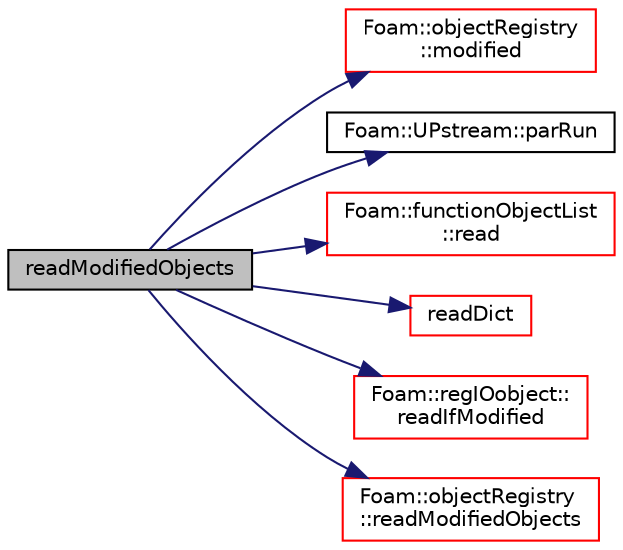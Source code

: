 digraph "readModifiedObjects"
{
  bgcolor="transparent";
  edge [fontname="Helvetica",fontsize="10",labelfontname="Helvetica",labelfontsize="10"];
  node [fontname="Helvetica",fontsize="10",shape=record];
  rankdir="LR";
  Node1 [label="readModifiedObjects",height=0.2,width=0.4,color="black", fillcolor="grey75", style="filled", fontcolor="black"];
  Node1 -> Node2 [color="midnightblue",fontsize="10",style="solid",fontname="Helvetica"];
  Node2 [label="Foam::objectRegistry\l::modified",height=0.2,width=0.4,color="red",URL="$a01729.html#ada2e8961aa742daea78906fa148ec2e1",tooltip="Return true if any of the object&#39;s files have been modified. "];
  Node1 -> Node3 [color="midnightblue",fontsize="10",style="solid",fontname="Helvetica"];
  Node3 [label="Foam::UPstream::parRun",height=0.2,width=0.4,color="black",URL="$a02873.html#adbb27f04b5705440fb8b09f278059011",tooltip="Is this a parallel run? "];
  Node1 -> Node4 [color="midnightblue",fontsize="10",style="solid",fontname="Helvetica"];
  Node4 [label="Foam::functionObjectList\l::read",height=0.2,width=0.4,color="red",URL="$a00878.html#af816873151ddb0126e98bb2f914d8ed5",tooltip="Read and set the function objects if their data have changed. "];
  Node1 -> Node5 [color="midnightblue",fontsize="10",style="solid",fontname="Helvetica"];
  Node5 [label="readDict",height=0.2,width=0.4,color="red",URL="$a02693.html#a09f8bbb748b599cf713fa2e07ec7e0b4",tooltip="Read the control dictionary and set the write controls etc. "];
  Node1 -> Node6 [color="midnightblue",fontsize="10",style="solid",fontname="Helvetica"];
  Node6 [label="Foam::regIOobject::\lreadIfModified",height=0.2,width=0.4,color="red",URL="$a02200.html#ab3005060b61f06fc4dcee23a2597d20c",tooltip="Read object if modified (as set by call to modified) "];
  Node1 -> Node7 [color="midnightblue",fontsize="10",style="solid",fontname="Helvetica"];
  Node7 [label="Foam::objectRegistry\l::readModifiedObjects",height=0.2,width=0.4,color="red",URL="$a01729.html#ad42b9316f3704237d26cd99245d49d61",tooltip="Read the objects that have been modified. "];
}

